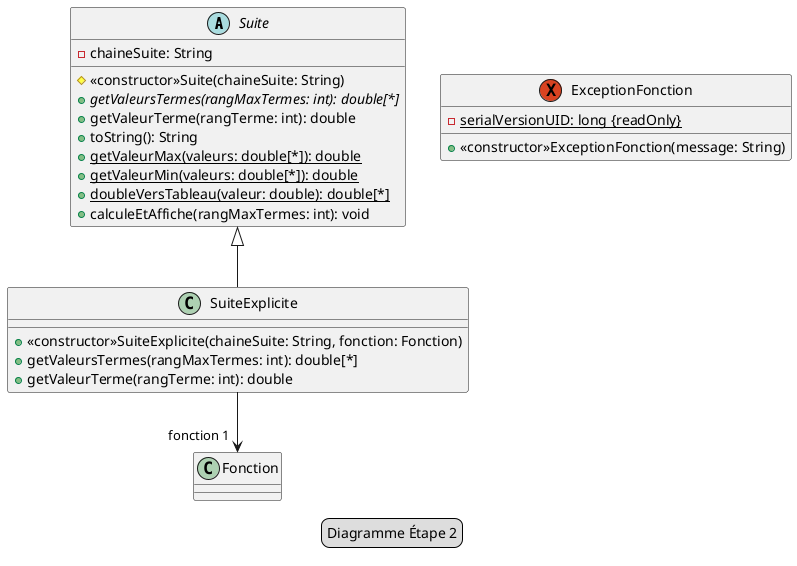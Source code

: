@startuml
legend Diagramme Étape 2

abstract class Suite {
    -chaineSuite: String

    #<<constructor>>Suite(chaineSuite: String)
    +{abstract}getValeursTermes(rangMaxTermes: int): double[*]
    +getValeurTerme(rangTerme: int): double
    +toString(): String
    +{static}getValeurMax(valeurs: double[*]): double
    +{static}getValeurMin(valeurs: double[*]): double
    +{static}doubleVersTableau(valeur: double): double[*]
    +calculeEtAffiche(rangMaxTermes: int): void
}

class SuiteExplicite extends Suite {
    +<<constructor>>SuiteExplicite(chaineSuite: String, fonction: Fonction)
    +getValeursTermes(rangMaxTermes: int): double[*]
    +getValeurTerme(rangTerme: int): double
}

exception ExceptionFonction {
    -{static}serialVersionUID: long {readOnly}
    +<<constructor>>ExceptionFonction(message: String)
}

class Fonction {
}

SuiteExplicite --> "fonction 1" Fonction
@enduml